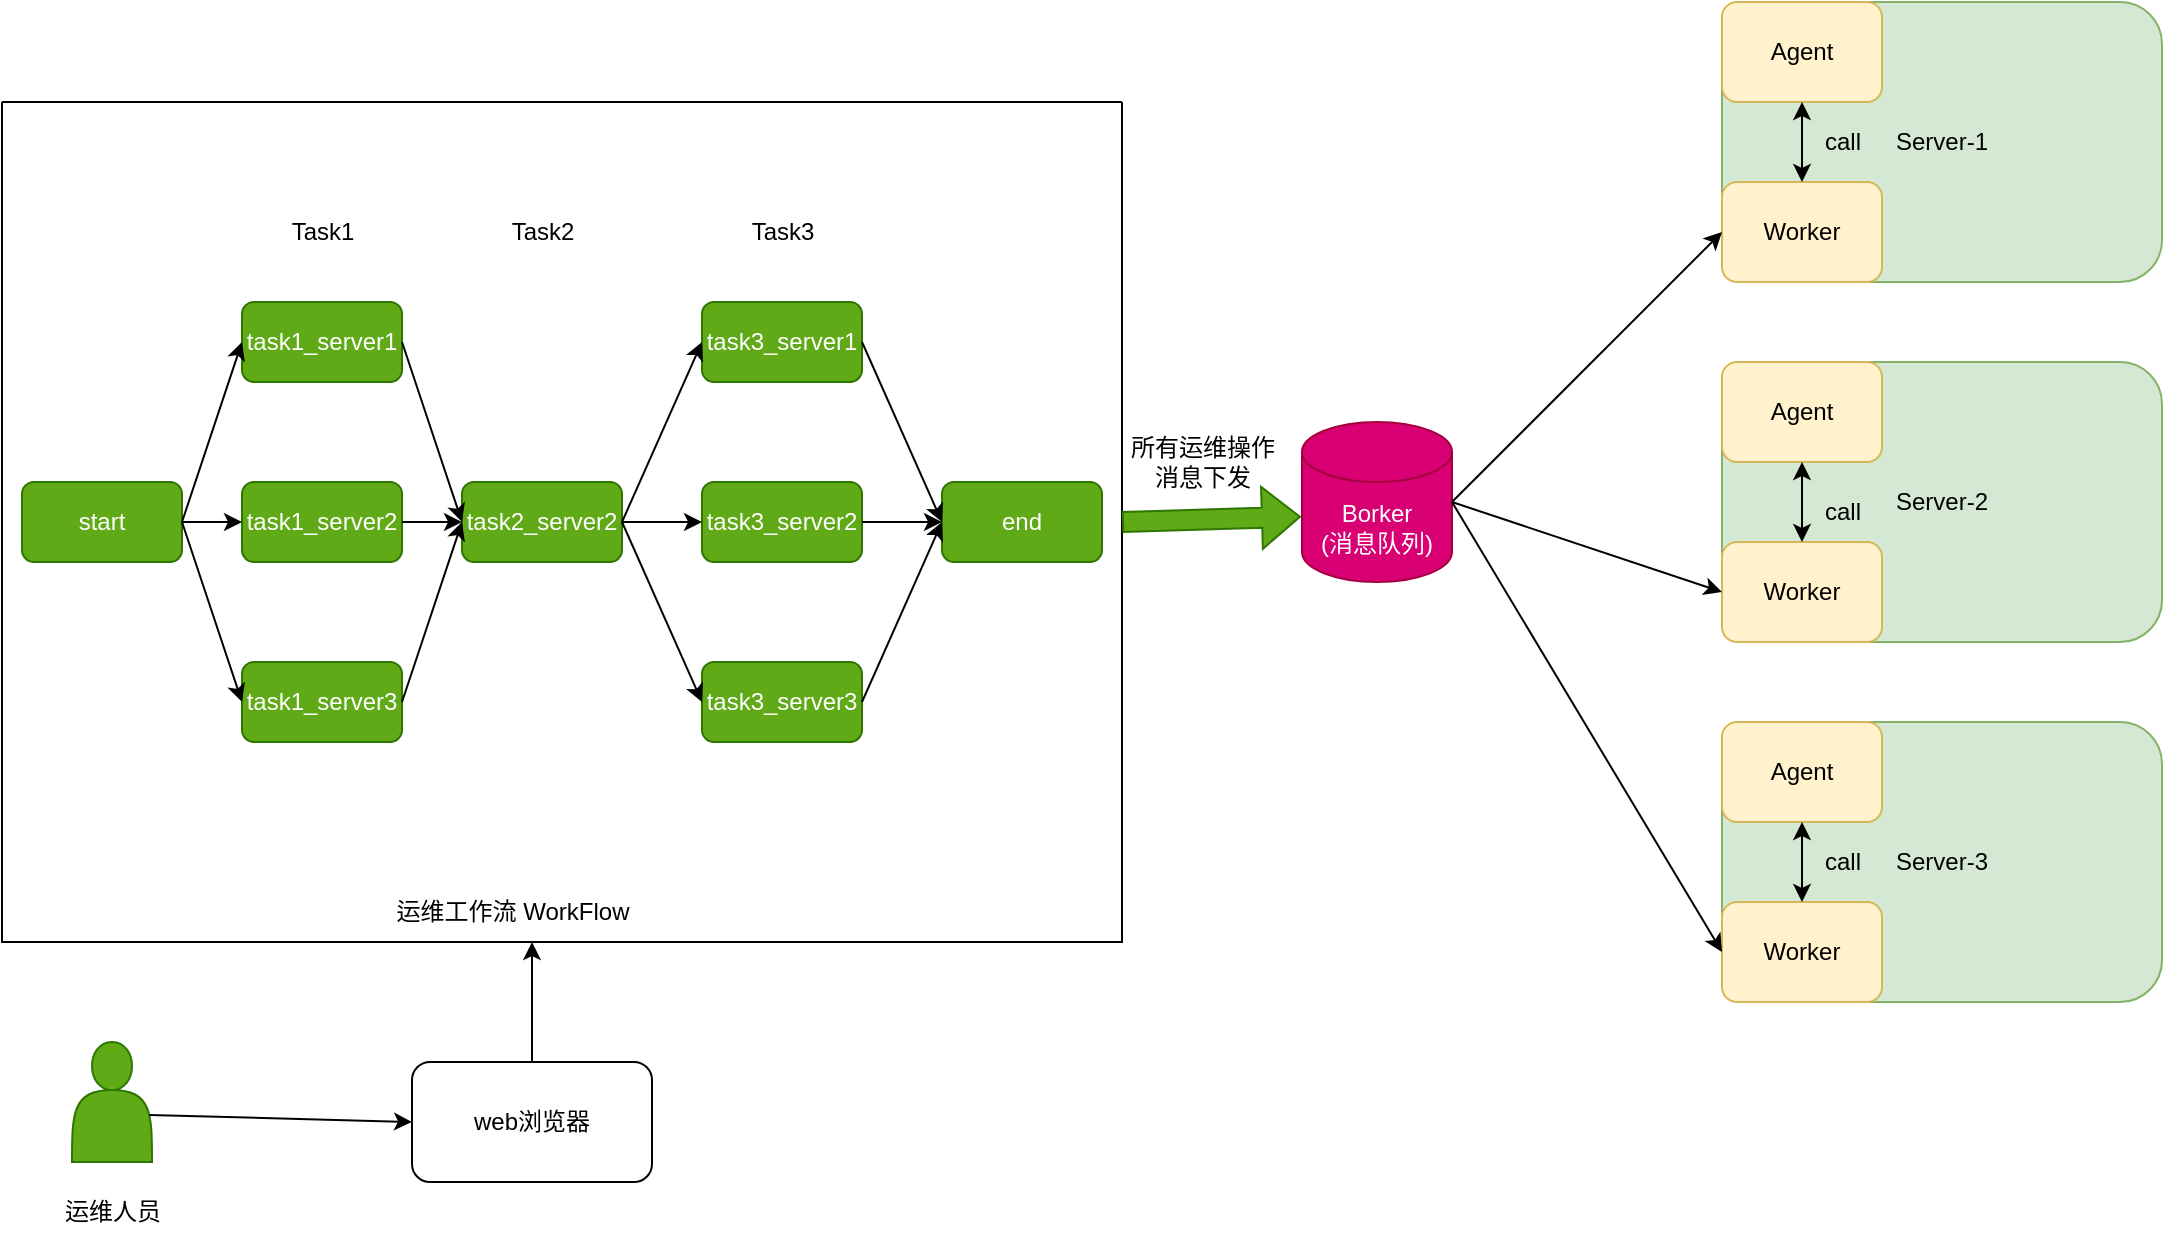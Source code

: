 <mxfile version="20.4.1" type="github">
  <diagram id="Cr2ft3EUCLHrSJw7Iuv8" name="第 1 页">
    <mxGraphModel dx="1338" dy="1036" grid="1" gridSize="10" guides="1" tooltips="1" connect="1" arrows="1" fold="1" page="1" pageScale="1" pageWidth="1169" pageHeight="827" math="0" shadow="0">
      <root>
        <mxCell id="0" />
        <mxCell id="1" parent="0" />
        <mxCell id="37ncI2-MZNdE6VhE76FK-1" value="Server-1" style="rounded=1;whiteSpace=wrap;html=1;fillColor=#d5e8d4;strokeColor=#82b366;" vertex="1" parent="1">
          <mxGeometry x="890" y="100" width="220" height="140" as="geometry" />
        </mxCell>
        <mxCell id="37ncI2-MZNdE6VhE76FK-2" value="Agent" style="rounded=1;whiteSpace=wrap;html=1;fillColor=#fff2cc;strokeColor=#d6b656;" vertex="1" parent="1">
          <mxGeometry x="890" y="100" width="80" height="50" as="geometry" />
        </mxCell>
        <mxCell id="37ncI2-MZNdE6VhE76FK-3" value="Worker" style="rounded=1;whiteSpace=wrap;html=1;fillColor=#fff2cc;strokeColor=#d6b656;" vertex="1" parent="1">
          <mxGeometry x="890" y="190" width="80" height="50" as="geometry" />
        </mxCell>
        <mxCell id="37ncI2-MZNdE6VhE76FK-5" value="Borker&lt;br&gt;(消息队列)" style="shape=cylinder3;whiteSpace=wrap;html=1;boundedLbl=1;backgroundOutline=1;size=15;fillColor=#d80073;fontColor=#ffffff;strokeColor=#A50040;" vertex="1" parent="1">
          <mxGeometry x="680" y="310" width="75" height="80" as="geometry" />
        </mxCell>
        <mxCell id="37ncI2-MZNdE6VhE76FK-6" value="start" style="rounded=1;whiteSpace=wrap;html=1;fillColor=#60a917;fontColor=#ffffff;strokeColor=#2D7600;" vertex="1" parent="1">
          <mxGeometry x="40" y="340" width="80" height="40" as="geometry" />
        </mxCell>
        <mxCell id="37ncI2-MZNdE6VhE76FK-7" value="task1_server1" style="rounded=1;whiteSpace=wrap;html=1;fillColor=#60a917;fontColor=#ffffff;strokeColor=#2D7600;" vertex="1" parent="1">
          <mxGeometry x="150" y="250" width="80" height="40" as="geometry" />
        </mxCell>
        <mxCell id="37ncI2-MZNdE6VhE76FK-8" value="task1_server2" style="rounded=1;whiteSpace=wrap;html=1;fillColor=#60a917;fontColor=#ffffff;strokeColor=#2D7600;" vertex="1" parent="1">
          <mxGeometry x="150" y="340" width="80" height="40" as="geometry" />
        </mxCell>
        <mxCell id="37ncI2-MZNdE6VhE76FK-9" value="task1_server3" style="rounded=1;whiteSpace=wrap;html=1;fillColor=#60a917;fontColor=#ffffff;strokeColor=#2D7600;" vertex="1" parent="1">
          <mxGeometry x="150" y="430" width="80" height="40" as="geometry" />
        </mxCell>
        <mxCell id="37ncI2-MZNdE6VhE76FK-10" value="Task1" style="text;html=1;align=center;verticalAlign=middle;resizable=0;points=[];autosize=1;strokeColor=none;fillColor=none;" vertex="1" parent="1">
          <mxGeometry x="165" y="200" width="50" height="30" as="geometry" />
        </mxCell>
        <mxCell id="37ncI2-MZNdE6VhE76FK-11" value="task2_server2" style="rounded=1;whiteSpace=wrap;html=1;fillColor=#60a917;fontColor=#ffffff;strokeColor=#2D7600;" vertex="1" parent="1">
          <mxGeometry x="260" y="340" width="80" height="40" as="geometry" />
        </mxCell>
        <mxCell id="37ncI2-MZNdE6VhE76FK-12" value="Task2" style="text;html=1;align=center;verticalAlign=middle;resizable=0;points=[];autosize=1;strokeColor=none;fillColor=none;" vertex="1" parent="1">
          <mxGeometry x="275" y="200" width="50" height="30" as="geometry" />
        </mxCell>
        <mxCell id="37ncI2-MZNdE6VhE76FK-13" value="task3_server1" style="rounded=1;whiteSpace=wrap;html=1;fillColor=#60a917;fontColor=#ffffff;strokeColor=#2D7600;" vertex="1" parent="1">
          <mxGeometry x="380" y="250" width="80" height="40" as="geometry" />
        </mxCell>
        <mxCell id="37ncI2-MZNdE6VhE76FK-14" value="task3_server2" style="rounded=1;whiteSpace=wrap;html=1;fillColor=#60a917;fontColor=#ffffff;strokeColor=#2D7600;" vertex="1" parent="1">
          <mxGeometry x="380" y="340" width="80" height="40" as="geometry" />
        </mxCell>
        <mxCell id="37ncI2-MZNdE6VhE76FK-15" value="task3_server3" style="rounded=1;whiteSpace=wrap;html=1;fillColor=#60a917;fontColor=#ffffff;strokeColor=#2D7600;" vertex="1" parent="1">
          <mxGeometry x="380" y="430" width="80" height="40" as="geometry" />
        </mxCell>
        <mxCell id="37ncI2-MZNdE6VhE76FK-16" value="Task3" style="text;html=1;align=center;verticalAlign=middle;resizable=0;points=[];autosize=1;strokeColor=none;fillColor=none;" vertex="1" parent="1">
          <mxGeometry x="395" y="200" width="50" height="30" as="geometry" />
        </mxCell>
        <mxCell id="37ncI2-MZNdE6VhE76FK-17" value="" style="endArrow=classic;html=1;rounded=0;exitX=1;exitY=0.5;exitDx=0;exitDy=0;entryX=0;entryY=0.5;entryDx=0;entryDy=0;" edge="1" parent="1" source="37ncI2-MZNdE6VhE76FK-6" target="37ncI2-MZNdE6VhE76FK-8">
          <mxGeometry width="50" height="50" relative="1" as="geometry">
            <mxPoint x="560" y="480" as="sourcePoint" />
            <mxPoint x="610" y="430" as="targetPoint" />
          </mxGeometry>
        </mxCell>
        <mxCell id="37ncI2-MZNdE6VhE76FK-18" value="" style="endArrow=classic;html=1;rounded=0;exitX=1;exitY=0.5;exitDx=0;exitDy=0;entryX=0;entryY=0.5;entryDx=0;entryDy=0;" edge="1" parent="1" source="37ncI2-MZNdE6VhE76FK-6" target="37ncI2-MZNdE6VhE76FK-7">
          <mxGeometry width="50" height="50" relative="1" as="geometry">
            <mxPoint x="560" y="480" as="sourcePoint" />
            <mxPoint x="610" y="430" as="targetPoint" />
          </mxGeometry>
        </mxCell>
        <mxCell id="37ncI2-MZNdE6VhE76FK-19" value="" style="endArrow=classic;html=1;rounded=0;entryX=0;entryY=0.5;entryDx=0;entryDy=0;" edge="1" parent="1" target="37ncI2-MZNdE6VhE76FK-9">
          <mxGeometry width="50" height="50" relative="1" as="geometry">
            <mxPoint x="120" y="360" as="sourcePoint" />
            <mxPoint x="160" y="280" as="targetPoint" />
          </mxGeometry>
        </mxCell>
        <mxCell id="37ncI2-MZNdE6VhE76FK-20" value="" style="endArrow=classic;html=1;rounded=0;exitX=1;exitY=0.5;exitDx=0;exitDy=0;entryX=0;entryY=0.5;entryDx=0;entryDy=0;" edge="1" parent="1" source="37ncI2-MZNdE6VhE76FK-7" target="37ncI2-MZNdE6VhE76FK-11">
          <mxGeometry width="50" height="50" relative="1" as="geometry">
            <mxPoint x="560" y="480" as="sourcePoint" />
            <mxPoint x="610" y="430" as="targetPoint" />
          </mxGeometry>
        </mxCell>
        <mxCell id="37ncI2-MZNdE6VhE76FK-21" value="" style="endArrow=classic;html=1;rounded=0;exitX=1;exitY=0.5;exitDx=0;exitDy=0;entryX=0;entryY=0.5;entryDx=0;entryDy=0;" edge="1" parent="1" source="37ncI2-MZNdE6VhE76FK-8" target="37ncI2-MZNdE6VhE76FK-11">
          <mxGeometry width="50" height="50" relative="1" as="geometry">
            <mxPoint x="560" y="480" as="sourcePoint" />
            <mxPoint x="610" y="430" as="targetPoint" />
          </mxGeometry>
        </mxCell>
        <mxCell id="37ncI2-MZNdE6VhE76FK-22" value="" style="endArrow=classic;html=1;rounded=0;exitX=1;exitY=0.5;exitDx=0;exitDy=0;entryX=0;entryY=0.5;entryDx=0;entryDy=0;" edge="1" parent="1" source="37ncI2-MZNdE6VhE76FK-9" target="37ncI2-MZNdE6VhE76FK-11">
          <mxGeometry width="50" height="50" relative="1" as="geometry">
            <mxPoint x="560" y="480" as="sourcePoint" />
            <mxPoint x="610" y="430" as="targetPoint" />
          </mxGeometry>
        </mxCell>
        <mxCell id="37ncI2-MZNdE6VhE76FK-23" value="" style="endArrow=classic;html=1;rounded=0;entryX=0;entryY=0.5;entryDx=0;entryDy=0;exitX=1;exitY=0.5;exitDx=0;exitDy=0;" edge="1" parent="1" source="37ncI2-MZNdE6VhE76FK-11" target="37ncI2-MZNdE6VhE76FK-13">
          <mxGeometry width="50" height="50" relative="1" as="geometry">
            <mxPoint x="560" y="480" as="sourcePoint" />
            <mxPoint x="610" y="430" as="targetPoint" />
          </mxGeometry>
        </mxCell>
        <mxCell id="37ncI2-MZNdE6VhE76FK-24" value="" style="endArrow=classic;html=1;rounded=0;entryX=0;entryY=0.5;entryDx=0;entryDy=0;exitX=1;exitY=0.5;exitDx=0;exitDy=0;" edge="1" parent="1" source="37ncI2-MZNdE6VhE76FK-11" target="37ncI2-MZNdE6VhE76FK-14">
          <mxGeometry width="50" height="50" relative="1" as="geometry">
            <mxPoint x="560" y="480" as="sourcePoint" />
            <mxPoint x="610" y="430" as="targetPoint" />
          </mxGeometry>
        </mxCell>
        <mxCell id="37ncI2-MZNdE6VhE76FK-25" value="" style="endArrow=classic;html=1;rounded=0;exitX=1;exitY=0.5;exitDx=0;exitDy=0;entryX=0;entryY=0.5;entryDx=0;entryDy=0;" edge="1" parent="1" source="37ncI2-MZNdE6VhE76FK-11" target="37ncI2-MZNdE6VhE76FK-15">
          <mxGeometry width="50" height="50" relative="1" as="geometry">
            <mxPoint x="560" y="480" as="sourcePoint" />
            <mxPoint x="610" y="430" as="targetPoint" />
          </mxGeometry>
        </mxCell>
        <mxCell id="37ncI2-MZNdE6VhE76FK-26" value="end" style="rounded=1;whiteSpace=wrap;html=1;fillColor=#60a917;fontColor=#ffffff;strokeColor=#2D7600;" vertex="1" parent="1">
          <mxGeometry x="500" y="340" width="80" height="40" as="geometry" />
        </mxCell>
        <mxCell id="37ncI2-MZNdE6VhE76FK-27" value="" style="endArrow=classic;html=1;rounded=0;exitX=1;exitY=0.5;exitDx=0;exitDy=0;entryX=0;entryY=0.5;entryDx=0;entryDy=0;" edge="1" parent="1" source="37ncI2-MZNdE6VhE76FK-13" target="37ncI2-MZNdE6VhE76FK-26">
          <mxGeometry width="50" height="50" relative="1" as="geometry">
            <mxPoint x="560" y="480" as="sourcePoint" />
            <mxPoint x="610" y="430" as="targetPoint" />
          </mxGeometry>
        </mxCell>
        <mxCell id="37ncI2-MZNdE6VhE76FK-28" value="" style="endArrow=classic;html=1;rounded=0;exitX=1;exitY=0.5;exitDx=0;exitDy=0;entryX=0;entryY=0.5;entryDx=0;entryDy=0;" edge="1" parent="1" source="37ncI2-MZNdE6VhE76FK-14" target="37ncI2-MZNdE6VhE76FK-26">
          <mxGeometry width="50" height="50" relative="1" as="geometry">
            <mxPoint x="560" y="480" as="sourcePoint" />
            <mxPoint x="610" y="430" as="targetPoint" />
          </mxGeometry>
        </mxCell>
        <mxCell id="37ncI2-MZNdE6VhE76FK-29" value="" style="endArrow=classic;html=1;rounded=0;exitX=1;exitY=0.5;exitDx=0;exitDy=0;entryX=0;entryY=0.5;entryDx=0;entryDy=0;" edge="1" parent="1" source="37ncI2-MZNdE6VhE76FK-15" target="37ncI2-MZNdE6VhE76FK-26">
          <mxGeometry width="50" height="50" relative="1" as="geometry">
            <mxPoint x="560" y="480" as="sourcePoint" />
            <mxPoint x="610" y="430" as="targetPoint" />
          </mxGeometry>
        </mxCell>
        <mxCell id="37ncI2-MZNdE6VhE76FK-30" value="" style="swimlane;startSize=0;" vertex="1" parent="1">
          <mxGeometry x="30" y="150" width="560" height="420" as="geometry" />
        </mxCell>
        <mxCell id="37ncI2-MZNdE6VhE76FK-31" value="运维工作流 WorkFlow" style="text;html=1;align=center;verticalAlign=middle;resizable=0;points=[];autosize=1;strokeColor=none;fillColor=none;" vertex="1" parent="37ncI2-MZNdE6VhE76FK-30">
          <mxGeometry x="185" y="390" width="140" height="30" as="geometry" />
        </mxCell>
        <mxCell id="37ncI2-MZNdE6VhE76FK-32" value="Server-2" style="rounded=1;whiteSpace=wrap;html=1;fillColor=#d5e8d4;strokeColor=#82b366;" vertex="1" parent="1">
          <mxGeometry x="890" y="280" width="220" height="140" as="geometry" />
        </mxCell>
        <mxCell id="37ncI2-MZNdE6VhE76FK-33" value="Agent" style="rounded=1;whiteSpace=wrap;html=1;fillColor=#fff2cc;strokeColor=#d6b656;" vertex="1" parent="1">
          <mxGeometry x="890" y="280" width="80" height="50" as="geometry" />
        </mxCell>
        <mxCell id="37ncI2-MZNdE6VhE76FK-34" value="Worker" style="rounded=1;whiteSpace=wrap;html=1;fillColor=#fff2cc;strokeColor=#d6b656;" vertex="1" parent="1">
          <mxGeometry x="890" y="370" width="80" height="50" as="geometry" />
        </mxCell>
        <mxCell id="37ncI2-MZNdE6VhE76FK-35" value="Server-3" style="rounded=1;whiteSpace=wrap;html=1;fillColor=#d5e8d4;strokeColor=#82b366;" vertex="1" parent="1">
          <mxGeometry x="890" y="460" width="220" height="140" as="geometry" />
        </mxCell>
        <mxCell id="37ncI2-MZNdE6VhE76FK-36" value="Agent" style="rounded=1;whiteSpace=wrap;html=1;fillColor=#fff2cc;strokeColor=#d6b656;" vertex="1" parent="1">
          <mxGeometry x="890" y="460" width="80" height="50" as="geometry" />
        </mxCell>
        <mxCell id="37ncI2-MZNdE6VhE76FK-37" value="Worker" style="rounded=1;whiteSpace=wrap;html=1;fillColor=#fff2cc;strokeColor=#d6b656;" vertex="1" parent="1">
          <mxGeometry x="890" y="550" width="80" height="50" as="geometry" />
        </mxCell>
        <mxCell id="37ncI2-MZNdE6VhE76FK-39" value="" style="shape=flexArrow;endArrow=classic;html=1;rounded=0;entryX=-0.007;entryY=0.592;entryDx=0;entryDy=0;entryPerimeter=0;exitX=1;exitY=0.5;exitDx=0;exitDy=0;fillColor=#60a917;strokeColor=#2D7600;" edge="1" parent="1" source="37ncI2-MZNdE6VhE76FK-30" target="37ncI2-MZNdE6VhE76FK-5">
          <mxGeometry width="50" height="50" relative="1" as="geometry">
            <mxPoint x="560" y="540" as="sourcePoint" />
            <mxPoint x="610" y="490" as="targetPoint" />
          </mxGeometry>
        </mxCell>
        <mxCell id="37ncI2-MZNdE6VhE76FK-40" value="所有运维操作&lt;br&gt;消息下发" style="text;html=1;align=center;verticalAlign=middle;resizable=0;points=[];autosize=1;strokeColor=none;fillColor=none;" vertex="1" parent="1">
          <mxGeometry x="580" y="310" width="100" height="40" as="geometry" />
        </mxCell>
        <mxCell id="37ncI2-MZNdE6VhE76FK-41" value="" style="endArrow=classic;html=1;rounded=0;entryX=0;entryY=0.5;entryDx=0;entryDy=0;exitX=1;exitY=0.5;exitDx=0;exitDy=0;exitPerimeter=0;" edge="1" parent="1" source="37ncI2-MZNdE6VhE76FK-5" target="37ncI2-MZNdE6VhE76FK-3">
          <mxGeometry width="50" height="50" relative="1" as="geometry">
            <mxPoint x="560" y="450" as="sourcePoint" />
            <mxPoint x="610" y="400" as="targetPoint" />
          </mxGeometry>
        </mxCell>
        <mxCell id="37ncI2-MZNdE6VhE76FK-42" value="" style="endArrow=classic;html=1;rounded=0;entryX=0;entryY=0.5;entryDx=0;entryDy=0;exitX=1;exitY=0.5;exitDx=0;exitDy=0;exitPerimeter=0;" edge="1" parent="1" source="37ncI2-MZNdE6VhE76FK-5" target="37ncI2-MZNdE6VhE76FK-34">
          <mxGeometry width="50" height="50" relative="1" as="geometry">
            <mxPoint x="560" y="450" as="sourcePoint" />
            <mxPoint x="610" y="400" as="targetPoint" />
          </mxGeometry>
        </mxCell>
        <mxCell id="37ncI2-MZNdE6VhE76FK-43" value="" style="endArrow=classic;html=1;rounded=0;entryX=0;entryY=0.5;entryDx=0;entryDy=0;exitX=1;exitY=0.5;exitDx=0;exitDy=0;exitPerimeter=0;" edge="1" parent="1" source="37ncI2-MZNdE6VhE76FK-5" target="37ncI2-MZNdE6VhE76FK-37">
          <mxGeometry width="50" height="50" relative="1" as="geometry">
            <mxPoint x="560" y="450" as="sourcePoint" />
            <mxPoint x="610" y="400" as="targetPoint" />
          </mxGeometry>
        </mxCell>
        <mxCell id="37ncI2-MZNdE6VhE76FK-44" value="" style="endArrow=classic;startArrow=classic;html=1;rounded=0;entryX=0.5;entryY=1;entryDx=0;entryDy=0;exitX=0.5;exitY=0;exitDx=0;exitDy=0;" edge="1" parent="1" source="37ncI2-MZNdE6VhE76FK-37" target="37ncI2-MZNdE6VhE76FK-36">
          <mxGeometry width="50" height="50" relative="1" as="geometry">
            <mxPoint x="560" y="450" as="sourcePoint" />
            <mxPoint x="730" y="530" as="targetPoint" />
          </mxGeometry>
        </mxCell>
        <mxCell id="37ncI2-MZNdE6VhE76FK-45" value="" style="endArrow=classic;startArrow=classic;html=1;rounded=0;entryX=0.5;entryY=1;entryDx=0;entryDy=0;" edge="1" parent="1" target="37ncI2-MZNdE6VhE76FK-33">
          <mxGeometry width="50" height="50" relative="1" as="geometry">
            <mxPoint x="930" y="370" as="sourcePoint" />
            <mxPoint x="940" y="520" as="targetPoint" />
          </mxGeometry>
        </mxCell>
        <mxCell id="37ncI2-MZNdE6VhE76FK-46" value="" style="endArrow=classic;startArrow=classic;html=1;rounded=0;entryX=0.5;entryY=1;entryDx=0;entryDy=0;exitX=0.5;exitY=0;exitDx=0;exitDy=0;" edge="1" parent="1" source="37ncI2-MZNdE6VhE76FK-3" target="37ncI2-MZNdE6VhE76FK-2">
          <mxGeometry width="50" height="50" relative="1" as="geometry">
            <mxPoint x="940" y="380" as="sourcePoint" />
            <mxPoint x="940" y="340" as="targetPoint" />
          </mxGeometry>
        </mxCell>
        <mxCell id="37ncI2-MZNdE6VhE76FK-47" value="call" style="text;html=1;align=center;verticalAlign=middle;resizable=0;points=[];autosize=1;strokeColor=none;fillColor=none;" vertex="1" parent="1">
          <mxGeometry x="930" y="515" width="40" height="30" as="geometry" />
        </mxCell>
        <mxCell id="37ncI2-MZNdE6VhE76FK-48" value="call" style="text;html=1;align=center;verticalAlign=middle;resizable=0;points=[];autosize=1;strokeColor=none;fillColor=none;" vertex="1" parent="1">
          <mxGeometry x="930" y="340" width="40" height="30" as="geometry" />
        </mxCell>
        <mxCell id="37ncI2-MZNdE6VhE76FK-49" value="call" style="text;html=1;align=center;verticalAlign=middle;resizable=0;points=[];autosize=1;strokeColor=none;fillColor=none;" vertex="1" parent="1">
          <mxGeometry x="930" y="155" width="40" height="30" as="geometry" />
        </mxCell>
        <mxCell id="37ncI2-MZNdE6VhE76FK-50" value="" style="shape=actor;whiteSpace=wrap;html=1;fillColor=#60a917;fontColor=#ffffff;strokeColor=#2D7600;" vertex="1" parent="1">
          <mxGeometry x="65" y="620" width="40" height="60" as="geometry" />
        </mxCell>
        <mxCell id="37ncI2-MZNdE6VhE76FK-52" value="" style="endArrow=classic;html=1;rounded=0;exitX=0.967;exitY=0.608;exitDx=0;exitDy=0;exitPerimeter=0;entryX=0;entryY=0.5;entryDx=0;entryDy=0;" edge="1" parent="1" source="37ncI2-MZNdE6VhE76FK-50">
          <mxGeometry width="50" height="50" relative="1" as="geometry">
            <mxPoint x="565" y="500" as="sourcePoint" />
            <mxPoint x="235" y="660" as="targetPoint" />
          </mxGeometry>
        </mxCell>
        <mxCell id="37ncI2-MZNdE6VhE76FK-53" value="web浏览器" style="rounded=1;whiteSpace=wrap;html=1;" vertex="1" parent="1">
          <mxGeometry x="235" y="630" width="120" height="60" as="geometry" />
        </mxCell>
        <mxCell id="37ncI2-MZNdE6VhE76FK-54" value="" style="endArrow=classic;html=1;rounded=0;exitX=0.5;exitY=0;exitDx=0;exitDy=0;" edge="1" parent="1" source="37ncI2-MZNdE6VhE76FK-53">
          <mxGeometry width="50" height="50" relative="1" as="geometry">
            <mxPoint x="565" y="500" as="sourcePoint" />
            <mxPoint x="295" y="570" as="targetPoint" />
          </mxGeometry>
        </mxCell>
        <mxCell id="37ncI2-MZNdE6VhE76FK-55" value="运维人员" style="text;html=1;align=center;verticalAlign=middle;resizable=0;points=[];autosize=1;strokeColor=none;fillColor=none;" vertex="1" parent="1">
          <mxGeometry x="50" y="690" width="70" height="30" as="geometry" />
        </mxCell>
      </root>
    </mxGraphModel>
  </diagram>
</mxfile>
